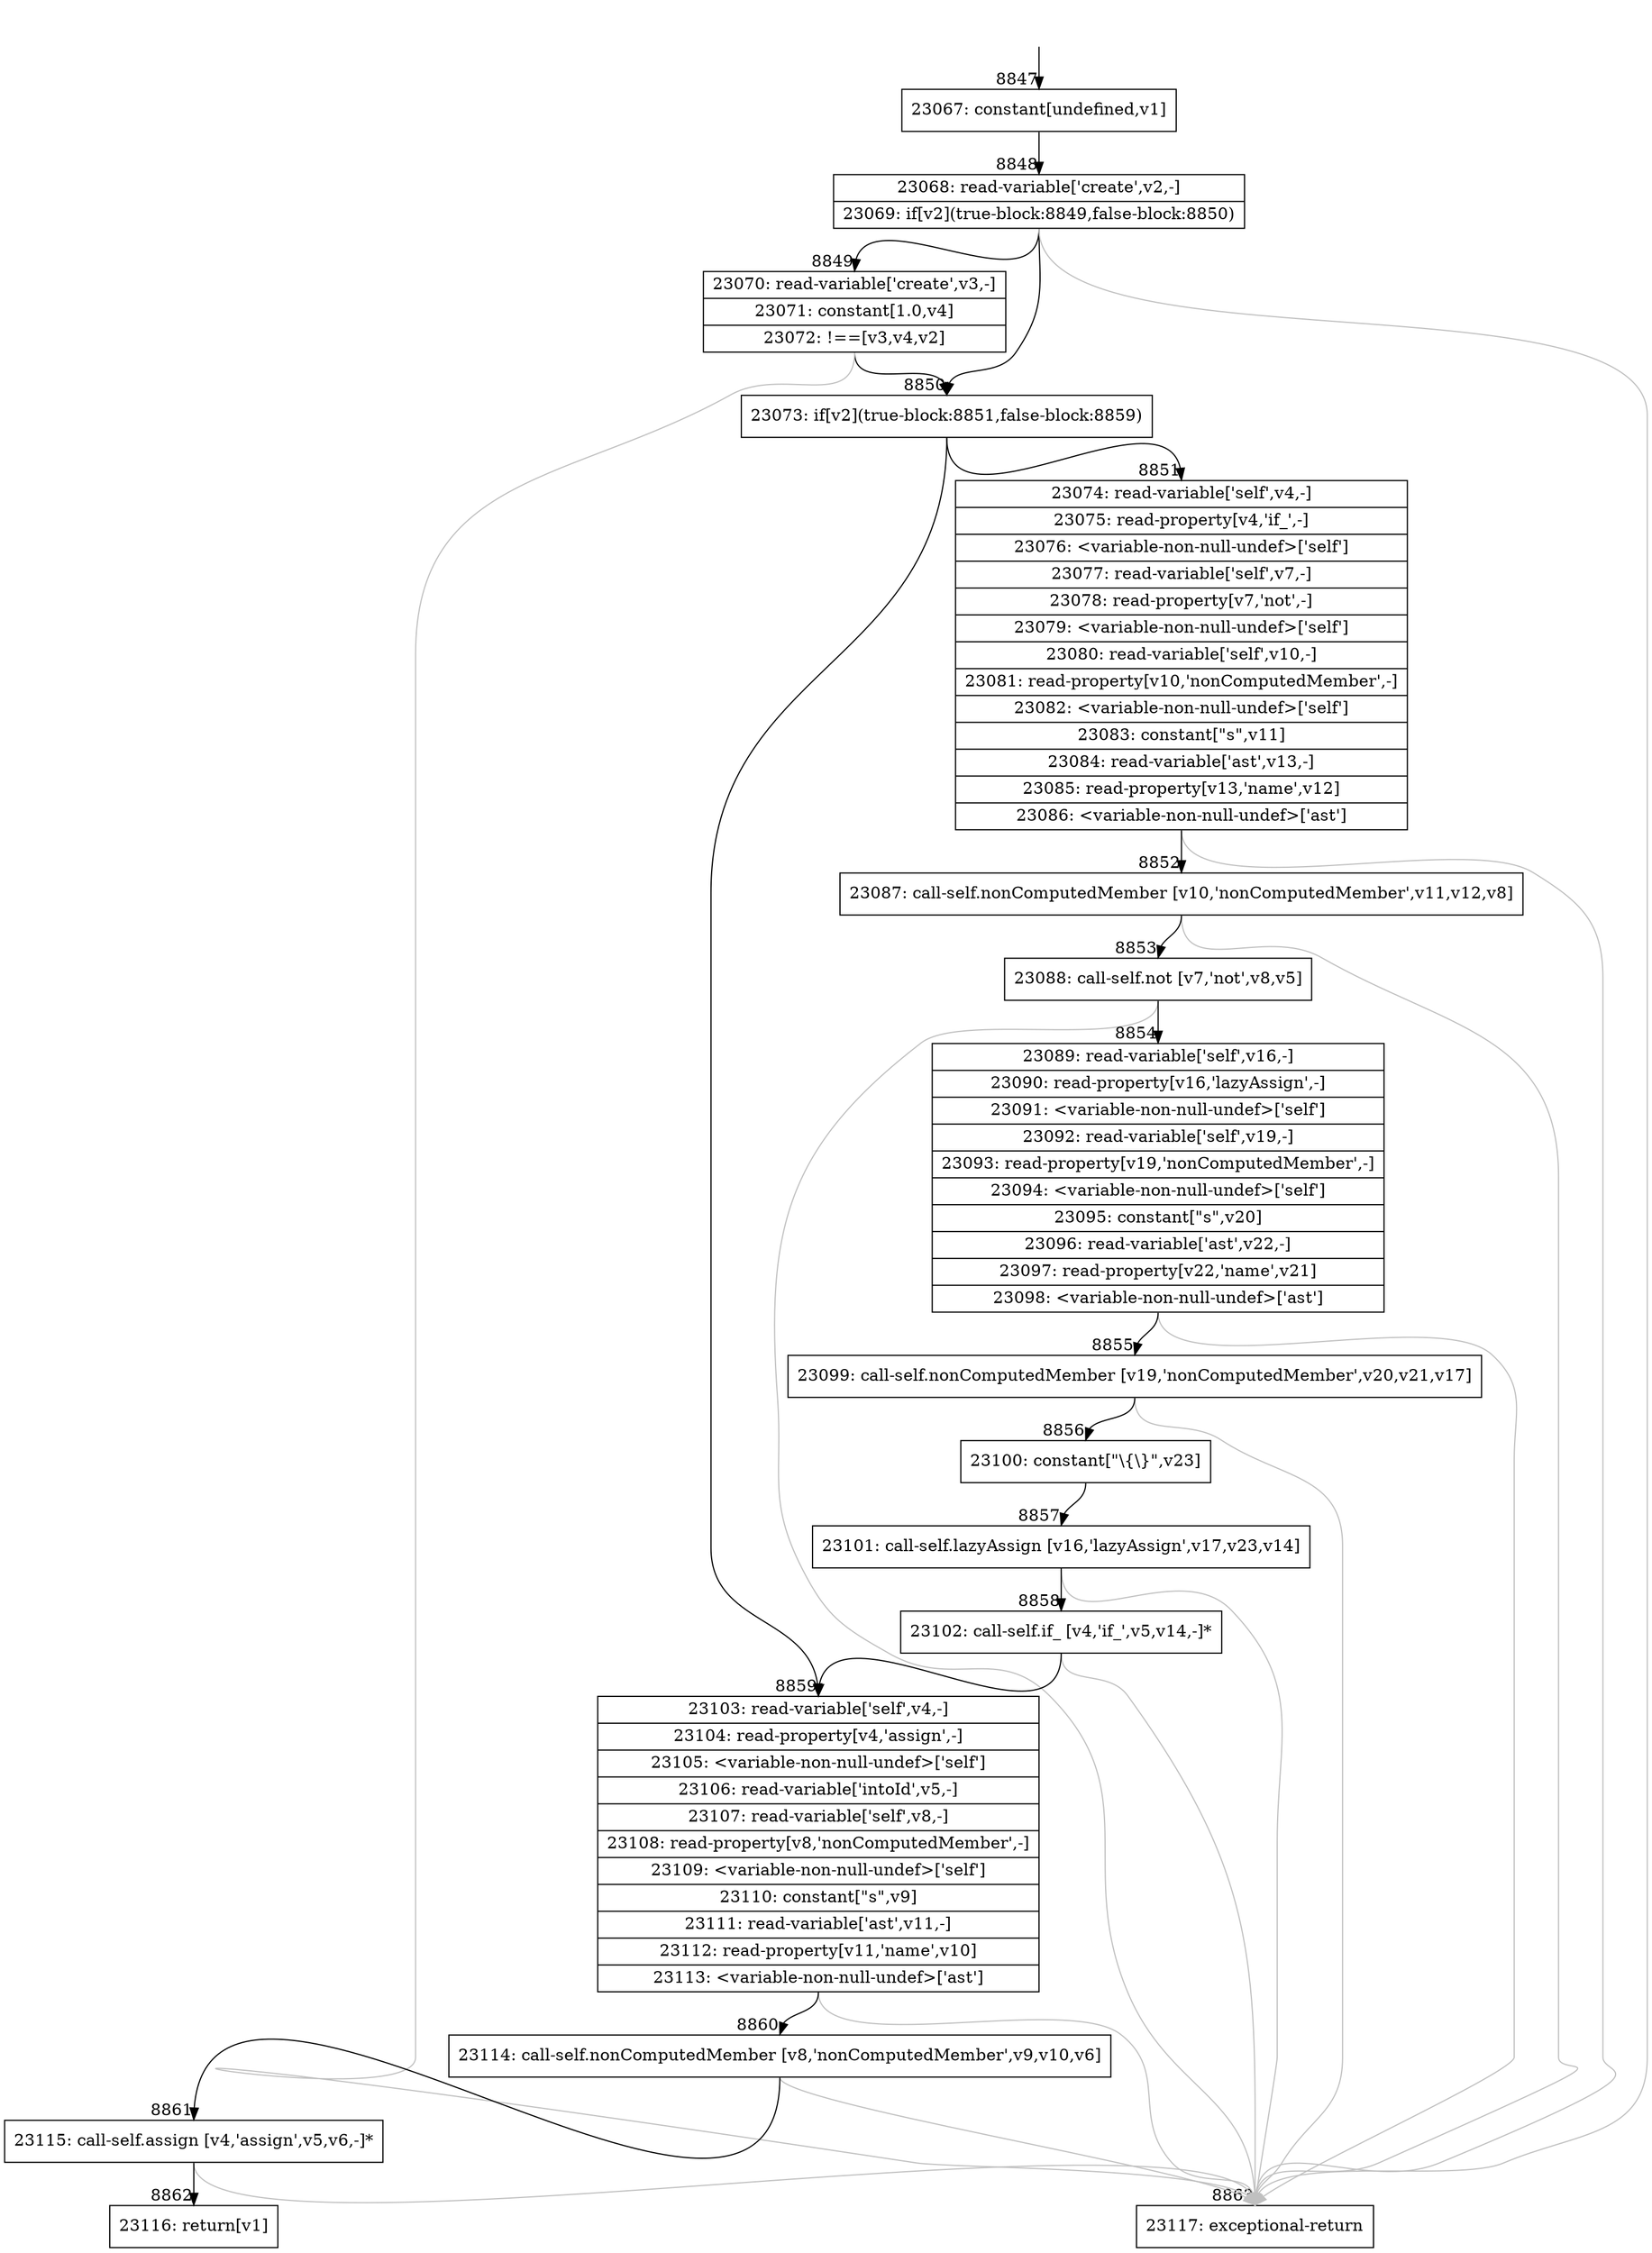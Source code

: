 digraph {
rankdir="TD"
BB_entry654[shape=none,label=""];
BB_entry654 -> BB8847 [tailport=s, headport=n, headlabel="    8847"]
BB8847 [shape=record label="{23067: constant[undefined,v1]}" ] 
BB8847 -> BB8848 [tailport=s, headport=n, headlabel="      8848"]
BB8848 [shape=record label="{23068: read-variable['create',v2,-]|23069: if[v2](true-block:8849,false-block:8850)}" ] 
BB8848 -> BB8850 [tailport=s, headport=n, headlabel="      8850"]
BB8848 -> BB8849 [tailport=s, headport=n, headlabel="      8849"]
BB8848 -> BB8863 [tailport=s, headport=n, color=gray, headlabel="      8863"]
BB8849 [shape=record label="{23070: read-variable['create',v3,-]|23071: constant[1.0,v4]|23072: !==[v3,v4,v2]}" ] 
BB8849 -> BB8850 [tailport=s, headport=n]
BB8849 -> BB8863 [tailport=s, headport=n, color=gray]
BB8850 [shape=record label="{23073: if[v2](true-block:8851,false-block:8859)}" ] 
BB8850 -> BB8851 [tailport=s, headport=n, headlabel="      8851"]
BB8850 -> BB8859 [tailport=s, headport=n, headlabel="      8859"]
BB8851 [shape=record label="{23074: read-variable['self',v4,-]|23075: read-property[v4,'if_',-]|23076: \<variable-non-null-undef\>['self']|23077: read-variable['self',v7,-]|23078: read-property[v7,'not',-]|23079: \<variable-non-null-undef\>['self']|23080: read-variable['self',v10,-]|23081: read-property[v10,'nonComputedMember',-]|23082: \<variable-non-null-undef\>['self']|23083: constant[\"s\",v11]|23084: read-variable['ast',v13,-]|23085: read-property[v13,'name',v12]|23086: \<variable-non-null-undef\>['ast']}" ] 
BB8851 -> BB8852 [tailport=s, headport=n, headlabel="      8852"]
BB8851 -> BB8863 [tailport=s, headport=n, color=gray]
BB8852 [shape=record label="{23087: call-self.nonComputedMember [v10,'nonComputedMember',v11,v12,v8]}" ] 
BB8852 -> BB8853 [tailport=s, headport=n, headlabel="      8853"]
BB8852 -> BB8863 [tailport=s, headport=n, color=gray]
BB8853 [shape=record label="{23088: call-self.not [v7,'not',v8,v5]}" ] 
BB8853 -> BB8854 [tailport=s, headport=n, headlabel="      8854"]
BB8853 -> BB8863 [tailport=s, headport=n, color=gray]
BB8854 [shape=record label="{23089: read-variable['self',v16,-]|23090: read-property[v16,'lazyAssign',-]|23091: \<variable-non-null-undef\>['self']|23092: read-variable['self',v19,-]|23093: read-property[v19,'nonComputedMember',-]|23094: \<variable-non-null-undef\>['self']|23095: constant[\"s\",v20]|23096: read-variable['ast',v22,-]|23097: read-property[v22,'name',v21]|23098: \<variable-non-null-undef\>['ast']}" ] 
BB8854 -> BB8855 [tailport=s, headport=n, headlabel="      8855"]
BB8854 -> BB8863 [tailport=s, headport=n, color=gray]
BB8855 [shape=record label="{23099: call-self.nonComputedMember [v19,'nonComputedMember',v20,v21,v17]}" ] 
BB8855 -> BB8856 [tailport=s, headport=n, headlabel="      8856"]
BB8855 -> BB8863 [tailport=s, headport=n, color=gray]
BB8856 [shape=record label="{23100: constant[\"\\\{\\\}\",v23]}" ] 
BB8856 -> BB8857 [tailport=s, headport=n, headlabel="      8857"]
BB8857 [shape=record label="{23101: call-self.lazyAssign [v16,'lazyAssign',v17,v23,v14]}" ] 
BB8857 -> BB8858 [tailport=s, headport=n, headlabel="      8858"]
BB8857 -> BB8863 [tailport=s, headport=n, color=gray]
BB8858 [shape=record label="{23102: call-self.if_ [v4,'if_',v5,v14,-]*}" ] 
BB8858 -> BB8859 [tailport=s, headport=n]
BB8858 -> BB8863 [tailport=s, headport=n, color=gray]
BB8859 [shape=record label="{23103: read-variable['self',v4,-]|23104: read-property[v4,'assign',-]|23105: \<variable-non-null-undef\>['self']|23106: read-variable['intoId',v5,-]|23107: read-variable['self',v8,-]|23108: read-property[v8,'nonComputedMember',-]|23109: \<variable-non-null-undef\>['self']|23110: constant[\"s\",v9]|23111: read-variable['ast',v11,-]|23112: read-property[v11,'name',v10]|23113: \<variable-non-null-undef\>['ast']}" ] 
BB8859 -> BB8860 [tailport=s, headport=n, headlabel="      8860"]
BB8859 -> BB8863 [tailport=s, headport=n, color=gray]
BB8860 [shape=record label="{23114: call-self.nonComputedMember [v8,'nonComputedMember',v9,v10,v6]}" ] 
BB8860 -> BB8861 [tailport=s, headport=n, headlabel="      8861"]
BB8860 -> BB8863 [tailport=s, headport=n, color=gray]
BB8861 [shape=record label="{23115: call-self.assign [v4,'assign',v5,v6,-]*}" ] 
BB8861 -> BB8862 [tailport=s, headport=n, headlabel="      8862"]
BB8861 -> BB8863 [tailport=s, headport=n, color=gray]
BB8862 [shape=record label="{23116: return[v1]}" ] 
BB8863 [shape=record label="{23117: exceptional-return}" ] 
//#$~ 13285
}
